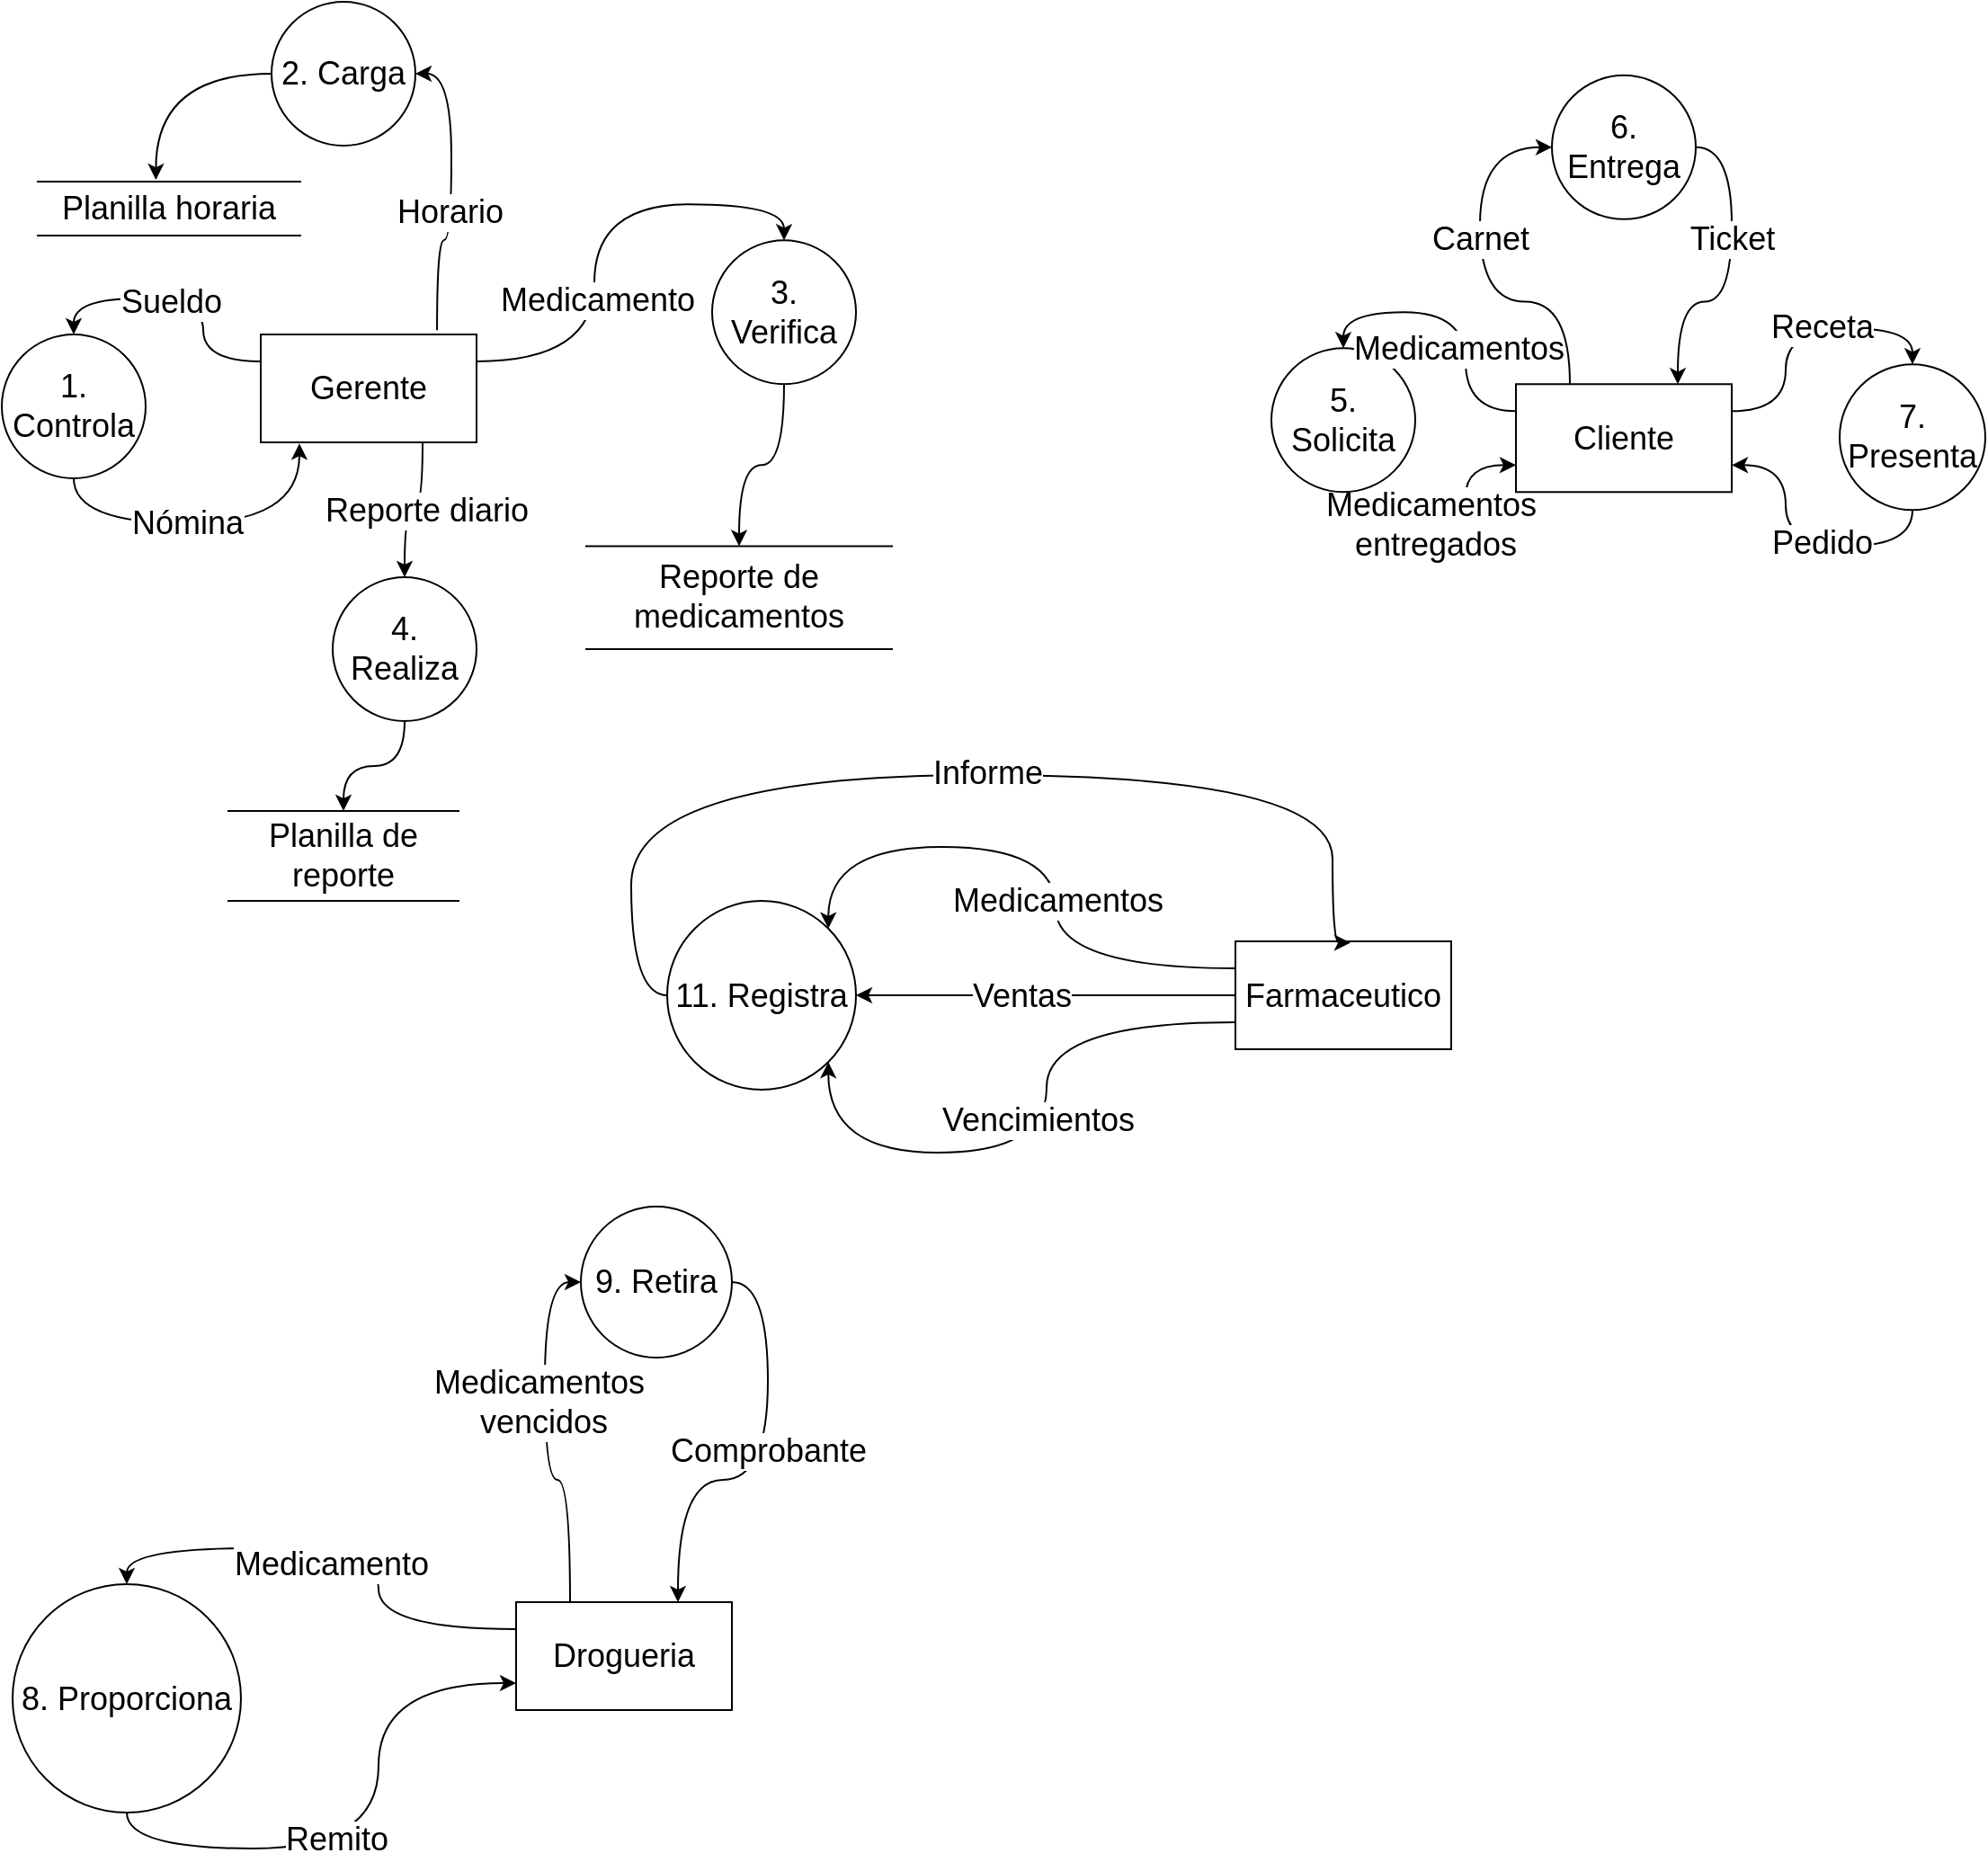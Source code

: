 <mxfile version="24.8.6" pages="2">
  <diagram id="8bPWiTlcKolvTdHzhJPU" name="DFD_Farmacia">
    <mxGraphModel dx="772" dy="419" grid="1" gridSize="10" guides="1" tooltips="1" connect="1" arrows="1" fold="1" page="1" pageScale="1" pageWidth="827" pageHeight="1169" math="0" shadow="0">
      <root>
        <mxCell id="0" />
        <mxCell id="1" parent="0" />
        <mxCell id="YV-PIig6HxP3eE1vPEk6-2" style="edgeStyle=orthogonalEdgeStyle;shape=connector;curved=1;rounded=0;orthogonalLoop=1;jettySize=auto;html=1;exitX=0;exitY=0.25;exitDx=0;exitDy=0;strokeColor=default;align=center;verticalAlign=middle;fontFamily=Helvetica;fontSize=18;fontColor=default;labelBackgroundColor=default;endArrow=classic;entryX=0.5;entryY=0;entryDx=0;entryDy=0;" parent="1" source="YV-PIig6HxP3eE1vPEk6-7" target="YV-PIig6HxP3eE1vPEk6-4" edge="1">
          <mxGeometry relative="1" as="geometry">
            <mxPoint x="144" y="170" as="targetPoint" />
          </mxGeometry>
        </mxCell>
        <mxCell id="YV-PIig6HxP3eE1vPEk6-3" value="Sueldo" style="edgeLabel;html=1;align=center;verticalAlign=middle;resizable=0;points=[];fontFamily=Helvetica;fontSize=18;fontColor=default;labelBackgroundColor=default;" parent="YV-PIig6HxP3eE1vPEk6-2" connectable="0" vertex="1">
          <mxGeometry x="0.07" y="2" relative="1" as="geometry">
            <mxPoint as="offset" />
          </mxGeometry>
        </mxCell>
        <mxCell id="YV-PIig6HxP3eE1vPEk6-4" value="1. Controla" style="ellipse;whiteSpace=wrap;html=1;aspect=fixed;fontSize=18;" parent="1" vertex="1">
          <mxGeometry x="4" y="195" width="80" height="80" as="geometry" />
        </mxCell>
        <mxCell id="YV-PIig6HxP3eE1vPEk6-5" value="2. Carga" style="ellipse;whiteSpace=wrap;html=1;aspect=fixed;fontSize=18;" parent="1" vertex="1">
          <mxGeometry x="154" y="10" width="80" height="80" as="geometry" />
        </mxCell>
        <mxCell id="YV-PIig6HxP3eE1vPEk6-27" style="edgeStyle=orthogonalEdgeStyle;shape=connector;curved=1;rounded=0;orthogonalLoop=1;jettySize=auto;html=1;exitX=0.5;exitY=1;exitDx=0;exitDy=0;entryX=0.5;entryY=0;entryDx=0;entryDy=0;strokeColor=default;align=center;verticalAlign=middle;fontFamily=Helvetica;fontSize=18;fontColor=default;labelBackgroundColor=default;endArrow=classic;" parent="1" source="YV-PIig6HxP3eE1vPEk6-6" target="YV-PIig6HxP3eE1vPEk6-26" edge="1">
          <mxGeometry relative="1" as="geometry" />
        </mxCell>
        <mxCell id="YV-PIig6HxP3eE1vPEk6-6" value="4. Realiza" style="ellipse;whiteSpace=wrap;html=1;aspect=fixed;fontSize=18;" parent="1" vertex="1">
          <mxGeometry x="188" y="330" width="80" height="80" as="geometry" />
        </mxCell>
        <mxCell id="YV-PIig6HxP3eE1vPEk6-22" style="edgeStyle=orthogonalEdgeStyle;shape=connector;curved=1;rounded=0;orthogonalLoop=1;jettySize=auto;html=1;exitX=1;exitY=0.25;exitDx=0;exitDy=0;entryX=0.5;entryY=0;entryDx=0;entryDy=0;strokeColor=default;align=center;verticalAlign=middle;fontFamily=Helvetica;fontSize=18;fontColor=default;labelBackgroundColor=default;endArrow=classic;" parent="1" source="YV-PIig6HxP3eE1vPEk6-7" target="YV-PIig6HxP3eE1vPEk6-8" edge="1">
          <mxGeometry relative="1" as="geometry" />
        </mxCell>
        <mxCell id="YV-PIig6HxP3eE1vPEk6-23" value="Medicamento" style="edgeLabel;html=1;align=center;verticalAlign=middle;resizable=0;points=[];fontFamily=Helvetica;fontSize=18;fontColor=default;labelBackgroundColor=default;" parent="YV-PIig6HxP3eE1vPEk6-22" connectable="0" vertex="1">
          <mxGeometry x="-0.362" y="-2" relative="1" as="geometry">
            <mxPoint x="-1" y="-11" as="offset" />
          </mxGeometry>
        </mxCell>
        <mxCell id="YV-PIig6HxP3eE1vPEk6-24" style="edgeStyle=orthogonalEdgeStyle;shape=connector;curved=1;rounded=0;orthogonalLoop=1;jettySize=auto;html=1;exitX=0.75;exitY=1;exitDx=0;exitDy=0;entryX=0.5;entryY=0;entryDx=0;entryDy=0;strokeColor=default;align=center;verticalAlign=middle;fontFamily=Helvetica;fontSize=18;fontColor=default;labelBackgroundColor=default;endArrow=classic;" parent="1" source="YV-PIig6HxP3eE1vPEk6-7" target="YV-PIig6HxP3eE1vPEk6-6" edge="1">
          <mxGeometry relative="1" as="geometry" />
        </mxCell>
        <mxCell id="YV-PIig6HxP3eE1vPEk6-25" value="Reporte diario" style="edgeLabel;html=1;align=center;verticalAlign=middle;resizable=0;points=[];fontFamily=Helvetica;fontSize=18;fontColor=default;labelBackgroundColor=default;" parent="YV-PIig6HxP3eE1vPEk6-24" connectable="0" vertex="1">
          <mxGeometry x="0.107" y="-2" relative="1" as="geometry">
            <mxPoint x="11" y="2" as="offset" />
          </mxGeometry>
        </mxCell>
        <mxCell id="YV-PIig6HxP3eE1vPEk6-7" value="Gerente" style="rounded=0;whiteSpace=wrap;html=1;fontSize=18;" parent="1" vertex="1">
          <mxGeometry x="148" y="195" width="120" height="60" as="geometry" />
        </mxCell>
        <mxCell id="WtPq1VVU2qWThRhTAuw3-4" style="edgeStyle=orthogonalEdgeStyle;rounded=0;orthogonalLoop=1;jettySize=auto;html=1;exitX=0.5;exitY=1;exitDx=0;exitDy=0;entryX=0.5;entryY=0;entryDx=0;entryDy=0;curved=1;fontSize=18;" parent="1" source="YV-PIig6HxP3eE1vPEk6-8" target="WtPq1VVU2qWThRhTAuw3-3" edge="1">
          <mxGeometry relative="1" as="geometry" />
        </mxCell>
        <mxCell id="YV-PIig6HxP3eE1vPEk6-8" value="3. Verifica" style="ellipse;whiteSpace=wrap;html=1;aspect=fixed;fontSize=18;" parent="1" vertex="1">
          <mxGeometry x="399" y="142.64" width="80" height="80" as="geometry" />
        </mxCell>
        <mxCell id="_czeDnfp9WcagnM8m164-1" style="edgeStyle=orthogonalEdgeStyle;rounded=0;orthogonalLoop=1;jettySize=auto;html=1;exitX=0;exitY=0.25;exitDx=0;exitDy=0;entryX=1;entryY=0;entryDx=0;entryDy=0;curved=1;" edge="1" parent="1" source="YV-PIig6HxP3eE1vPEk6-14" target="-HLmebLIenSybxcBl1Y0-35">
          <mxGeometry relative="1" as="geometry">
            <Array as="points">
              <mxPoint x="590" y="547" />
              <mxPoint x="590" y="480" />
              <mxPoint x="464" y="480" />
            </Array>
          </mxGeometry>
        </mxCell>
        <mxCell id="_czeDnfp9WcagnM8m164-4" value="&lt;font style=&quot;font-size: 18px;&quot;&gt;Medicamentos&lt;/font&gt;" style="edgeLabel;html=1;align=center;verticalAlign=middle;resizable=0;points=[];" vertex="1" connectable="0" parent="_czeDnfp9WcagnM8m164-1">
          <mxGeometry x="0.209" y="4" relative="1" as="geometry">
            <mxPoint x="38" y="26" as="offset" />
          </mxGeometry>
        </mxCell>
        <mxCell id="_czeDnfp9WcagnM8m164-2" style="edgeStyle=orthogonalEdgeStyle;rounded=0;orthogonalLoop=1;jettySize=auto;html=1;exitX=0;exitY=0.75;exitDx=0;exitDy=0;entryX=1;entryY=1;entryDx=0;entryDy=0;curved=1;" edge="1" parent="1" source="YV-PIig6HxP3eE1vPEk6-14" target="-HLmebLIenSybxcBl1Y0-35">
          <mxGeometry relative="1" as="geometry">
            <Array as="points">
              <mxPoint x="585" y="577" />
              <mxPoint x="585" y="650" />
              <mxPoint x="464" y="650" />
            </Array>
          </mxGeometry>
        </mxCell>
        <mxCell id="_czeDnfp9WcagnM8m164-6" value="&lt;font style=&quot;font-size: 18px;&quot;&gt;Vencimientos&lt;/font&gt;" style="edgeLabel;html=1;align=center;verticalAlign=middle;resizable=0;points=[];" vertex="1" connectable="0" parent="_czeDnfp9WcagnM8m164-2">
          <mxGeometry x="-0.038" y="-6" relative="1" as="geometry">
            <mxPoint x="1" y="-9" as="offset" />
          </mxGeometry>
        </mxCell>
        <mxCell id="_czeDnfp9WcagnM8m164-3" style="edgeStyle=orthogonalEdgeStyle;rounded=0;orthogonalLoop=1;jettySize=auto;html=1;exitX=0;exitY=0.5;exitDx=0;exitDy=0;entryX=1;entryY=0.5;entryDx=0;entryDy=0;curved=1;" edge="1" parent="1" source="YV-PIig6HxP3eE1vPEk6-14" target="-HLmebLIenSybxcBl1Y0-35">
          <mxGeometry relative="1" as="geometry" />
        </mxCell>
        <mxCell id="_czeDnfp9WcagnM8m164-5" value="&lt;font style=&quot;font-size: 18px;&quot;&gt;Ventas&lt;/font&gt;" style="edgeLabel;html=1;align=center;verticalAlign=middle;resizable=0;points=[];" vertex="1" connectable="0" parent="_czeDnfp9WcagnM8m164-3">
          <mxGeometry x="0.059" relative="1" as="geometry">
            <mxPoint x="-8" as="offset" />
          </mxGeometry>
        </mxCell>
        <mxCell id="YV-PIig6HxP3eE1vPEk6-14" value="Farmaceutico" style="rounded=0;whiteSpace=wrap;html=1;fontSize=18;" parent="1" vertex="1">
          <mxGeometry x="690" y="532.5" width="120" height="60" as="geometry" />
        </mxCell>
        <mxCell id="YV-PIig6HxP3eE1vPEk6-18" style="edgeStyle=orthogonalEdgeStyle;shape=connector;curved=1;rounded=0;orthogonalLoop=1;jettySize=auto;html=1;exitX=0.817;exitY=-0.039;exitDx=0;exitDy=0;entryX=1;entryY=0.5;entryDx=0;entryDy=0;strokeColor=default;align=center;verticalAlign=middle;fontFamily=Helvetica;fontSize=18;fontColor=default;labelBackgroundColor=default;endArrow=classic;exitPerimeter=0;" parent="1" source="YV-PIig6HxP3eE1vPEk6-7" target="YV-PIig6HxP3eE1vPEk6-5" edge="1">
          <mxGeometry relative="1" as="geometry" />
        </mxCell>
        <mxCell id="YV-PIig6HxP3eE1vPEk6-19" value="Horario" style="edgeLabel;html=1;align=center;verticalAlign=middle;resizable=0;points=[];fontFamily=Helvetica;fontSize=18;fontColor=default;labelBackgroundColor=default;" parent="YV-PIig6HxP3eE1vPEk6-18" connectable="0" vertex="1">
          <mxGeometry x="-0.135" y="1" relative="1" as="geometry">
            <mxPoint as="offset" />
          </mxGeometry>
        </mxCell>
        <mxCell id="YV-PIig6HxP3eE1vPEk6-20" value="Planilla horaria" style="shape=partialRectangle;whiteSpace=wrap;html=1;left=0;right=0;fillColor=none;fontFamily=Helvetica;fontSize=18;fontColor=default;labelBackgroundColor=default;" parent="1" vertex="1">
          <mxGeometry x="24" y="110" width="146" height="30" as="geometry" />
        </mxCell>
        <mxCell id="YV-PIig6HxP3eE1vPEk6-26" value="Planilla de reporte" style="shape=partialRectangle;whiteSpace=wrap;html=1;left=0;right=0;fillColor=none;fontFamily=Helvetica;fontSize=18;fontColor=default;labelBackgroundColor=default;" parent="1" vertex="1">
          <mxGeometry x="130" y="460" width="128" height="50" as="geometry" />
        </mxCell>
        <mxCell id="YV-PIig6HxP3eE1vPEk6-47" style="edgeStyle=orthogonalEdgeStyle;shape=connector;curved=1;rounded=0;orthogonalLoop=1;jettySize=auto;html=1;exitX=0;exitY=0.25;exitDx=0;exitDy=0;strokeColor=default;align=center;verticalAlign=middle;fontFamily=Helvetica;fontSize=18;fontColor=default;labelBackgroundColor=default;endArrow=classic;entryX=0.5;entryY=0;entryDx=0;entryDy=0;" parent="1" source="YV-PIig6HxP3eE1vPEk6-55" target="YV-PIig6HxP3eE1vPEk6-49" edge="1">
          <mxGeometry relative="1" as="geometry">
            <mxPoint x="174" y="520.04" as="targetPoint" />
          </mxGeometry>
        </mxCell>
        <mxCell id="YV-PIig6HxP3eE1vPEk6-48" value="Medicamento" style="edgeLabel;html=1;align=center;verticalAlign=middle;resizable=0;points=[];fontFamily=Helvetica;fontSize=18;fontColor=default;labelBackgroundColor=default;" parent="YV-PIig6HxP3eE1vPEk6-47" connectable="0" vertex="1">
          <mxGeometry x="0.07" y="2" relative="1" as="geometry">
            <mxPoint x="2" y="7" as="offset" />
          </mxGeometry>
        </mxCell>
        <mxCell id="YV-PIig6HxP3eE1vPEk6-49" value="8. Proporciona" style="ellipse;whiteSpace=wrap;html=1;aspect=fixed;fontSize=18;" parent="1" vertex="1">
          <mxGeometry x="10" y="890" width="127" height="127" as="geometry" />
        </mxCell>
        <mxCell id="-HLmebLIenSybxcBl1Y0-60" style="edgeStyle=orthogonalEdgeStyle;shape=connector;curved=1;rounded=0;orthogonalLoop=1;jettySize=auto;html=1;exitX=0.25;exitY=0;exitDx=0;exitDy=0;entryX=0;entryY=0.5;entryDx=0;entryDy=0;strokeColor=default;align=center;verticalAlign=middle;fontFamily=Helvetica;fontSize=18;fontColor=default;labelBackgroundColor=default;endArrow=classic;" parent="1" source="YV-PIig6HxP3eE1vPEk6-55" target="-HLmebLIenSybxcBl1Y0-53" edge="1">
          <mxGeometry relative="1" as="geometry" />
        </mxCell>
        <mxCell id="-HLmebLIenSybxcBl1Y0-61" value="Medicamentos&amp;nbsp;&lt;div style=&quot;font-size: 18px;&quot;&gt;vencidos&lt;/div&gt;" style="edgeLabel;html=1;align=center;verticalAlign=middle;resizable=0;points=[];fontFamily=Helvetica;fontSize=18;fontColor=default;labelBackgroundColor=default;" parent="-HLmebLIenSybxcBl1Y0-60" vertex="1" connectable="0">
          <mxGeometry x="0.183" y="1" relative="1" as="geometry">
            <mxPoint as="offset" />
          </mxGeometry>
        </mxCell>
        <mxCell id="YV-PIig6HxP3eE1vPEk6-55" value="Drogueria" style="rounded=0;whiteSpace=wrap;html=1;fontSize=18;" parent="1" vertex="1">
          <mxGeometry x="290" y="900" width="120" height="60" as="geometry" />
        </mxCell>
        <mxCell id="YV-PIig6HxP3eE1vPEk6-57" style="edgeStyle=orthogonalEdgeStyle;shape=connector;curved=1;rounded=0;orthogonalLoop=1;jettySize=auto;html=1;strokeColor=default;align=center;verticalAlign=middle;fontFamily=Helvetica;fontSize=18;fontColor=default;labelBackgroundColor=default;endArrow=classic;entryX=0;entryY=0.75;entryDx=0;entryDy=0;exitX=0.5;exitY=1;exitDx=0;exitDy=0;" parent="1" source="YV-PIig6HxP3eE1vPEk6-49" target="YV-PIig6HxP3eE1vPEk6-55" edge="1">
          <mxGeometry relative="1" as="geometry">
            <mxPoint x="74.0" y="660" as="targetPoint" />
          </mxGeometry>
        </mxCell>
        <mxCell id="YV-PIig6HxP3eE1vPEk6-58" value="Remito" style="edgeLabel;html=1;align=center;verticalAlign=middle;resizable=0;points=[];fontFamily=Helvetica;fontSize=18;fontColor=default;labelBackgroundColor=default;" parent="YV-PIig6HxP3eE1vPEk6-57" connectable="0" vertex="1">
          <mxGeometry x="-0.225" y="7" relative="1" as="geometry">
            <mxPoint x="9" y="2" as="offset" />
          </mxGeometry>
        </mxCell>
        <mxCell id="WtPq1VVU2qWThRhTAuw3-1" style="edgeStyle=orthogonalEdgeStyle;rounded=0;orthogonalLoop=1;jettySize=auto;html=1;exitX=0.5;exitY=1;exitDx=0;exitDy=0;entryX=0.179;entryY=1.011;entryDx=0;entryDy=0;entryPerimeter=0;curved=1;fontSize=18;" parent="1" source="YV-PIig6HxP3eE1vPEk6-4" target="YV-PIig6HxP3eE1vPEk6-7" edge="1">
          <mxGeometry relative="1" as="geometry">
            <Array as="points">
              <mxPoint x="44" y="300" />
              <mxPoint x="170" y="300" />
            </Array>
          </mxGeometry>
        </mxCell>
        <mxCell id="WtPq1VVU2qWThRhTAuw3-2" value="Nómina" style="edgeLabel;html=1;align=center;verticalAlign=middle;resizable=0;points=[];fontSize=18;" parent="WtPq1VVU2qWThRhTAuw3-1" vertex="1" connectable="0">
          <mxGeometry x="-0.104" relative="1" as="geometry">
            <mxPoint as="offset" />
          </mxGeometry>
        </mxCell>
        <mxCell id="WtPq1VVU2qWThRhTAuw3-3" value="Reporte de medicamentos" style="shape=partialRectangle;whiteSpace=wrap;html=1;left=0;right=0;fillColor=none;fontFamily=Helvetica;fontSize=18;fontColor=default;labelBackgroundColor=default;" parent="1" vertex="1">
          <mxGeometry x="329" y="312.71" width="170" height="57.29" as="geometry" />
        </mxCell>
        <mxCell id="-HLmebLIenSybxcBl1Y0-17" style="edgeStyle=orthogonalEdgeStyle;shape=connector;curved=1;rounded=0;orthogonalLoop=1;jettySize=auto;html=1;exitX=0.5;exitY=1;exitDx=0;exitDy=0;entryX=1;entryY=0.75;entryDx=0;entryDy=0;strokeColor=default;align=center;verticalAlign=middle;fontFamily=Helvetica;fontSize=18;fontColor=default;labelBackgroundColor=default;endArrow=classic;" parent="1" source="-HLmebLIenSybxcBl1Y0-19" target="-HLmebLIenSybxcBl1Y0-29" edge="1">
          <mxGeometry relative="1" as="geometry" />
        </mxCell>
        <mxCell id="-HLmebLIenSybxcBl1Y0-18" value="Pedido" style="edgeLabel;html=1;align=center;verticalAlign=middle;resizable=0;points=[];fontFamily=Helvetica;fontSize=18;fontColor=default;labelBackgroundColor=default;" parent="-HLmebLIenSybxcBl1Y0-17" vertex="1" connectable="0">
          <mxGeometry x="-0.071" y="-2" relative="1" as="geometry">
            <mxPoint x="6" as="offset" />
          </mxGeometry>
        </mxCell>
        <mxCell id="-HLmebLIenSybxcBl1Y0-19" value="7. Presenta" style="ellipse;whiteSpace=wrap;html=1;aspect=fixed;fontSize=18;" parent="1" vertex="1">
          <mxGeometry x="1026" y="211.64" width="81" height="81" as="geometry" />
        </mxCell>
        <mxCell id="-HLmebLIenSybxcBl1Y0-20" style="edgeStyle=orthogonalEdgeStyle;shape=connector;curved=1;rounded=0;orthogonalLoop=1;jettySize=auto;html=1;exitX=0.5;exitY=1;exitDx=0;exitDy=0;entryX=0;entryY=0.75;entryDx=0;entryDy=0;strokeColor=default;align=center;verticalAlign=middle;fontFamily=Helvetica;fontSize=18;fontColor=default;labelBackgroundColor=default;endArrow=classic;" parent="1" source="-HLmebLIenSybxcBl1Y0-22" target="-HLmebLIenSybxcBl1Y0-29" edge="1">
          <mxGeometry relative="1" as="geometry" />
        </mxCell>
        <mxCell id="-HLmebLIenSybxcBl1Y0-21" value="Medicamentos&amp;nbsp;&lt;div style=&quot;font-size: 18px;&quot;&gt;entregados&lt;/div&gt;" style="edgeLabel;html=1;align=center;verticalAlign=middle;resizable=0;points=[];fontFamily=Helvetica;fontSize=18;fontColor=default;labelBackgroundColor=default;" parent="-HLmebLIenSybxcBl1Y0-20" vertex="1" connectable="0">
          <mxGeometry x="-0.298" y="3" relative="1" as="geometry">
            <mxPoint x="18" y="1" as="offset" />
          </mxGeometry>
        </mxCell>
        <mxCell id="-HLmebLIenSybxcBl1Y0-22" value="5. Solicita" style="ellipse;whiteSpace=wrap;html=1;aspect=fixed;fontSize=18;" parent="1" vertex="1">
          <mxGeometry x="710" y="202.64" width="80" height="80" as="geometry" />
        </mxCell>
        <mxCell id="-HLmebLIenSybxcBl1Y0-23" style="edgeStyle=orthogonalEdgeStyle;shape=connector;curved=1;rounded=0;orthogonalLoop=1;jettySize=auto;html=1;exitX=0;exitY=0.25;exitDx=0;exitDy=0;entryX=0.5;entryY=0;entryDx=0;entryDy=0;strokeColor=default;align=center;verticalAlign=middle;fontFamily=Helvetica;fontSize=18;fontColor=default;labelBackgroundColor=default;endArrow=classic;" parent="1" source="-HLmebLIenSybxcBl1Y0-29" target="-HLmebLIenSybxcBl1Y0-22" edge="1">
          <mxGeometry relative="1" as="geometry" />
        </mxCell>
        <mxCell id="-HLmebLIenSybxcBl1Y0-24" value="Medicamentos" style="edgeLabel;html=1;align=center;verticalAlign=middle;resizable=0;points=[];fontFamily=Helvetica;fontSize=18;fontColor=default;labelBackgroundColor=default;" parent="-HLmebLIenSybxcBl1Y0-23" vertex="1" connectable="0">
          <mxGeometry x="0.265" y="1" relative="1" as="geometry">
            <mxPoint x="21" y="19" as="offset" />
          </mxGeometry>
        </mxCell>
        <mxCell id="-HLmebLIenSybxcBl1Y0-25" style="edgeStyle=orthogonalEdgeStyle;shape=connector;curved=1;rounded=0;orthogonalLoop=1;jettySize=auto;html=1;exitX=0.25;exitY=0;exitDx=0;exitDy=0;entryX=0;entryY=0.5;entryDx=0;entryDy=0;strokeColor=default;align=center;verticalAlign=middle;fontFamily=Helvetica;fontSize=18;fontColor=default;labelBackgroundColor=default;endArrow=classic;" parent="1" source="-HLmebLIenSybxcBl1Y0-29" target="-HLmebLIenSybxcBl1Y0-32" edge="1">
          <mxGeometry relative="1" as="geometry" />
        </mxCell>
        <mxCell id="-HLmebLIenSybxcBl1Y0-26" value="Carnet" style="edgeLabel;html=1;align=center;verticalAlign=middle;resizable=0;points=[];fontFamily=Helvetica;fontSize=18;fontColor=default;labelBackgroundColor=default;" parent="-HLmebLIenSybxcBl1Y0-25" vertex="1" connectable="0">
          <mxGeometry x="-0.008" y="-3" relative="1" as="geometry">
            <mxPoint x="-3" y="-21" as="offset" />
          </mxGeometry>
        </mxCell>
        <mxCell id="-HLmebLIenSybxcBl1Y0-27" style="edgeStyle=orthogonalEdgeStyle;shape=connector;curved=1;rounded=0;orthogonalLoop=1;jettySize=auto;html=1;exitX=1;exitY=0.25;exitDx=0;exitDy=0;entryX=0.5;entryY=0;entryDx=0;entryDy=0;strokeColor=default;align=center;verticalAlign=middle;fontFamily=Helvetica;fontSize=18;fontColor=default;labelBackgroundColor=default;endArrow=classic;" parent="1" source="-HLmebLIenSybxcBl1Y0-29" target="-HLmebLIenSybxcBl1Y0-19" edge="1">
          <mxGeometry relative="1" as="geometry" />
        </mxCell>
        <mxCell id="-HLmebLIenSybxcBl1Y0-28" value="Receta" style="edgeLabel;html=1;align=center;verticalAlign=middle;resizable=0;points=[];fontFamily=Helvetica;fontSize=18;fontColor=default;labelBackgroundColor=default;" parent="-HLmebLIenSybxcBl1Y0-27" vertex="1" connectable="0">
          <mxGeometry x="-0.224" y="-3" relative="1" as="geometry">
            <mxPoint x="17" y="-12" as="offset" />
          </mxGeometry>
        </mxCell>
        <mxCell id="-HLmebLIenSybxcBl1Y0-29" value="Cliente" style="rounded=0;whiteSpace=wrap;html=1;fontSize=18;" parent="1" vertex="1">
          <mxGeometry x="846" y="222.64" width="120" height="60" as="geometry" />
        </mxCell>
        <mxCell id="-HLmebLIenSybxcBl1Y0-30" style="edgeStyle=orthogonalEdgeStyle;shape=connector;curved=1;rounded=0;orthogonalLoop=1;jettySize=auto;html=1;exitX=1;exitY=0.5;exitDx=0;exitDy=0;strokeColor=default;align=center;verticalAlign=middle;fontFamily=Helvetica;fontSize=18;fontColor=default;labelBackgroundColor=default;endArrow=classic;entryX=0.75;entryY=0;entryDx=0;entryDy=0;" parent="1" source="-HLmebLIenSybxcBl1Y0-32" target="-HLmebLIenSybxcBl1Y0-29" edge="1">
          <mxGeometry relative="1" as="geometry">
            <mxPoint x="1005.5" y="222.64" as="targetPoint" />
          </mxGeometry>
        </mxCell>
        <mxCell id="-HLmebLIenSybxcBl1Y0-31" value="Ticket" style="edgeLabel;html=1;align=center;verticalAlign=middle;resizable=0;points=[];fontFamily=Helvetica;fontSize=18;fontColor=default;labelBackgroundColor=default;" parent="-HLmebLIenSybxcBl1Y0-30" vertex="1" connectable="0">
          <mxGeometry x="0.042" relative="1" as="geometry">
            <mxPoint y="-24" as="offset" />
          </mxGeometry>
        </mxCell>
        <mxCell id="-HLmebLIenSybxcBl1Y0-32" value="6. Entrega" style="ellipse;whiteSpace=wrap;html=1;aspect=fixed;fontSize=18;" parent="1" vertex="1">
          <mxGeometry x="866" y="50.93" width="80" height="80" as="geometry" />
        </mxCell>
        <mxCell id="-HLmebLIenSybxcBl1Y0-35" value="11. Registra" style="ellipse;whiteSpace=wrap;html=1;aspect=fixed;fontSize=18;" parent="1" vertex="1">
          <mxGeometry x="374" y="510" width="105" height="105" as="geometry" />
        </mxCell>
        <mxCell id="-HLmebLIenSybxcBl1Y0-57" style="edgeStyle=orthogonalEdgeStyle;shape=connector;curved=1;rounded=0;orthogonalLoop=1;jettySize=auto;html=1;exitX=1;exitY=0.5;exitDx=0;exitDy=0;entryX=0.75;entryY=0;entryDx=0;entryDy=0;strokeColor=default;align=center;verticalAlign=middle;fontFamily=Helvetica;fontSize=18;fontColor=default;labelBackgroundColor=default;endArrow=classic;" parent="1" source="-HLmebLIenSybxcBl1Y0-53" target="YV-PIig6HxP3eE1vPEk6-55" edge="1">
          <mxGeometry relative="1" as="geometry" />
        </mxCell>
        <mxCell id="-HLmebLIenSybxcBl1Y0-58" value="Comprobante" style="edgeLabel;html=1;align=center;verticalAlign=middle;resizable=0;points=[];fontFamily=Helvetica;fontSize=18;fontColor=default;labelBackgroundColor=default;" parent="-HLmebLIenSybxcBl1Y0-57" vertex="1" connectable="0">
          <mxGeometry x="-0.082" relative="1" as="geometry">
            <mxPoint as="offset" />
          </mxGeometry>
        </mxCell>
        <mxCell id="-HLmebLIenSybxcBl1Y0-53" value="9. Retira" style="ellipse;whiteSpace=wrap;html=1;aspect=fixed;fontSize=18;" parent="1" vertex="1">
          <mxGeometry x="326" y="680" width="84" height="84" as="geometry" />
        </mxCell>
        <mxCell id="_czeDnfp9WcagnM8m164-7" style="edgeStyle=orthogonalEdgeStyle;rounded=0;orthogonalLoop=1;jettySize=auto;html=1;exitX=0;exitY=0.5;exitDx=0;exitDy=0;entryX=0.533;entryY=0.013;entryDx=0;entryDy=0;entryPerimeter=0;curved=1;" edge="1" parent="1" source="-HLmebLIenSybxcBl1Y0-35" target="YV-PIig6HxP3eE1vPEk6-14">
          <mxGeometry relative="1" as="geometry">
            <Array as="points">
              <mxPoint x="354" y="563" />
              <mxPoint x="354" y="440" />
              <mxPoint x="744" y="440" />
            </Array>
          </mxGeometry>
        </mxCell>
        <mxCell id="_czeDnfp9WcagnM8m164-8" value="&lt;span style=&quot;font-size: 18px;&quot;&gt;Informe&lt;/span&gt;" style="edgeLabel;html=1;align=center;verticalAlign=middle;resizable=0;points=[];" vertex="1" connectable="0" parent="_czeDnfp9WcagnM8m164-7">
          <mxGeometry x="0.069" y="1" relative="1" as="geometry">
            <mxPoint as="offset" />
          </mxGeometry>
        </mxCell>
        <mxCell id="_czeDnfp9WcagnM8m164-9" style="edgeStyle=orthogonalEdgeStyle;rounded=0;orthogonalLoop=1;jettySize=auto;html=1;exitX=0;exitY=0.5;exitDx=0;exitDy=0;entryX=0.45;entryY=-0.033;entryDx=0;entryDy=0;entryPerimeter=0;curved=1;" edge="1" parent="1" source="YV-PIig6HxP3eE1vPEk6-5" target="YV-PIig6HxP3eE1vPEk6-20">
          <mxGeometry relative="1" as="geometry" />
        </mxCell>
      </root>
    </mxGraphModel>
  </diagram>
  <diagram id="hfL9VkpcNAfhfD8cQorw" name="DER_Farmacia">
    <mxGraphModel dx="1042" dy="565" grid="1" gridSize="10" guides="1" tooltips="1" connect="1" arrows="1" fold="1" page="1" pageScale="1" pageWidth="827" pageHeight="1169" math="0" shadow="0">
      <root>
        <mxCell id="0" />
        <mxCell id="1" parent="0" />
        <mxCell id="zKrqzVpvnBBqY-nF42Q9-30" style="edgeStyle=orthogonalEdgeStyle;rounded=0;orthogonalLoop=1;jettySize=auto;html=1;entryX=0.36;entryY=1.024;entryDx=0;entryDy=0;entryPerimeter=0;" edge="1" parent="1" source="PA_TCz9xRh9xSV_oXa-k-13" target="PA_TCz9xRh9xSV_oXa-k-2">
          <mxGeometry relative="1" as="geometry">
            <Array as="points">
              <mxPoint x="290" y="238" />
              <mxPoint x="286" y="238" />
            </Array>
          </mxGeometry>
        </mxCell>
        <mxCell id="zKrqzVpvnBBqY-nF42Q9-23" value="" style="rounded=0;whiteSpace=wrap;html=1;" vertex="1" parent="1">
          <mxGeometry x="450" y="350" width="90" height="40" as="geometry" />
        </mxCell>
        <mxCell id="zKrqzVpvnBBqY-nF42Q9-16" style="edgeStyle=orthogonalEdgeStyle;rounded=0;orthogonalLoop=1;jettySize=auto;html=1;exitX=0.5;exitY=1;exitDx=0;exitDy=0;entryX=0.373;entryY=0.073;entryDx=0;entryDy=0;entryPerimeter=0;" edge="1" parent="1" source="PA_TCz9xRh9xSV_oXa-k-8" target="uQWyk7mKVvRFVSpA66os-1">
          <mxGeometry relative="1" as="geometry" />
        </mxCell>
        <mxCell id="zKrqzVpvnBBqY-nF42Q9-15" value="" style="rhombus;whiteSpace=wrap;html=1;" vertex="1" parent="1">
          <mxGeometry x="260" y="480" width="60" height="60" as="geometry" />
        </mxCell>
        <mxCell id="uQWyk7mKVvRFVSpA66os-4" value="" style="rounded=0;whiteSpace=wrap;html=1;" parent="1" vertex="1">
          <mxGeometry x="265" y="595" width="70" height="30" as="geometry" />
        </mxCell>
        <mxCell id="X5R0ymO6Hlq577S1Xbkf-3" style="edgeStyle=orthogonalEdgeStyle;rounded=0;orthogonalLoop=1;jettySize=auto;html=1;exitX=1;exitY=0.5;exitDx=0;exitDy=0;entryX=0;entryY=0.5;entryDx=0;entryDy=0;" parent="1" source="PA_TCz9xRh9xSV_oXa-k-1" target="PA_TCz9xRh9xSV_oXa-k-2" edge="1">
          <mxGeometry relative="1" as="geometry" />
        </mxCell>
        <mxCell id="PA_TCz9xRh9xSV_oXa-k-1" value="" style="rounded=0;whiteSpace=wrap;html=1;" parent="1" vertex="1">
          <mxGeometry x="30" y="70" width="100" height="50" as="geometry" />
        </mxCell>
        <mxCell id="PA_TCz9xRh9xSV_oXa-k-2" value="" style="rounded=0;whiteSpace=wrap;html=1;" parent="1" vertex="1">
          <mxGeometry x="250" y="70" width="100" height="50" as="geometry" />
        </mxCell>
        <mxCell id="X5R0ymO6Hlq577S1Xbkf-2" style="edgeStyle=orthogonalEdgeStyle;rounded=0;orthogonalLoop=1;jettySize=auto;html=1;exitX=0;exitY=0.5;exitDx=0;exitDy=0;entryX=1;entryY=0.5;entryDx=0;entryDy=0;" parent="1" source="PA_TCz9xRh9xSV_oXa-k-3" target="PA_TCz9xRh9xSV_oXa-k-2" edge="1">
          <mxGeometry relative="1" as="geometry" />
        </mxCell>
        <mxCell id="PA_TCz9xRh9xSV_oXa-k-3" value="" style="rounded=0;whiteSpace=wrap;html=1;" parent="1" vertex="1">
          <mxGeometry x="470" y="70" width="100" height="50" as="geometry" />
        </mxCell>
        <mxCell id="PA_TCz9xRh9xSV_oXa-k-36" style="edgeStyle=orthogonalEdgeStyle;rounded=0;orthogonalLoop=1;jettySize=auto;html=1;exitX=0;exitY=0.5;exitDx=0;exitDy=0;entryX=1;entryY=0.5;entryDx=0;entryDy=0;" parent="1" source="PA_TCz9xRh9xSV_oXa-k-4" target="PA_TCz9xRh9xSV_oXa-k-3" edge="1">
          <mxGeometry relative="1" as="geometry" />
        </mxCell>
        <mxCell id="PA_TCz9xRh9xSV_oXa-k-4" value="" style="rounded=0;whiteSpace=wrap;html=1;" parent="1" vertex="1">
          <mxGeometry x="700" y="70" width="110" height="50" as="geometry" />
        </mxCell>
        <mxCell id="PA_TCz9xRh9xSV_oXa-k-5" value="" style="rhombus;whiteSpace=wrap;html=1;" parent="1" vertex="1">
          <mxGeometry x="170" y="70" width="50" height="50" as="geometry" />
        </mxCell>
        <mxCell id="PA_TCz9xRh9xSV_oXa-k-6" value="" style="rhombus;whiteSpace=wrap;html=1;" parent="1" vertex="1">
          <mxGeometry x="384" y="70" width="56" height="50" as="geometry" />
        </mxCell>
        <mxCell id="PA_TCz9xRh9xSV_oXa-k-7" value="" style="rhombus;whiteSpace=wrap;html=1;" parent="1" vertex="1">
          <mxGeometry x="610" y="70" width="60" height="55" as="geometry" />
        </mxCell>
        <mxCell id="zKrqzVpvnBBqY-nF42Q9-26" style="edgeStyle=orthogonalEdgeStyle;rounded=0;orthogonalLoop=1;jettySize=auto;html=1;exitX=1;exitY=0.5;exitDx=0;exitDy=0;entryX=0;entryY=0.5;entryDx=0;entryDy=0;" edge="1" parent="1" source="PA_TCz9xRh9xSV_oXa-k-8" target="zKrqzVpvnBBqY-nF42Q9-23">
          <mxGeometry relative="1" as="geometry" />
        </mxCell>
        <mxCell id="PA_TCz9xRh9xSV_oXa-k-8" value="" style="rounded=0;whiteSpace=wrap;html=1;" parent="1" vertex="1">
          <mxGeometry x="240" y="340" width="100" height="60" as="geometry" />
        </mxCell>
        <mxCell id="PA_TCz9xRh9xSV_oXa-k-9" value="Cliente" style="text;html=1;align=center;verticalAlign=middle;whiteSpace=wrap;rounded=0;fontSize=14;" parent="1" vertex="1">
          <mxGeometry x="45" y="75" width="70" height="35" as="geometry" />
        </mxCell>
        <mxCell id="PA_TCz9xRh9xSV_oXa-k-10" value="Medicamento" style="text;html=1;align=center;verticalAlign=middle;whiteSpace=wrap;rounded=0;fontSize=14;" parent="1" vertex="1">
          <mxGeometry x="270" y="80" width="60" height="30" as="geometry" />
        </mxCell>
        <mxCell id="PA_TCz9xRh9xSV_oXa-k-11" value="Farmaceutico" style="text;html=1;align=center;verticalAlign=middle;whiteSpace=wrap;rounded=0;fontSize=14;" parent="1" vertex="1">
          <mxGeometry x="490" y="77.5" width="60" height="30" as="geometry" />
        </mxCell>
        <mxCell id="PA_TCz9xRh9xSV_oXa-k-12" value="Gerente" style="text;html=1;align=center;verticalAlign=middle;whiteSpace=wrap;rounded=0;fontSize=14;" parent="1" vertex="1">
          <mxGeometry x="725" y="80" width="60" height="30" as="geometry" />
        </mxCell>
        <mxCell id="PA_TCz9xRh9xSV_oXa-k-13" value="Drogueria" style="text;html=1;align=center;verticalAlign=middle;whiteSpace=wrap;rounded=0;fontSize=14;" parent="1" vertex="1">
          <mxGeometry x="260" y="355" width="60" height="30" as="geometry" />
        </mxCell>
        <mxCell id="PA_TCz9xRh9xSV_oXa-k-25" value="" style="rhombus;whiteSpace=wrap;html=1;" parent="1" vertex="1">
          <mxGeometry x="250" y="200" width="80" height="80" as="geometry" />
        </mxCell>
        <mxCell id="PA_TCz9xRh9xSV_oXa-k-26" value="Compra" style="text;html=1;align=center;verticalAlign=middle;whiteSpace=wrap;rounded=0;fontSize=10;" parent="1" vertex="1">
          <mxGeometry x="165" y="80" width="60" height="30" as="geometry" />
        </mxCell>
        <mxCell id="PA_TCz9xRh9xSV_oXa-k-28" value="Entrega" style="text;html=1;align=center;verticalAlign=middle;whiteSpace=wrap;rounded=0;fontSize=11;" parent="1" vertex="1">
          <mxGeometry x="382" y="80" width="60" height="30" as="geometry" />
        </mxCell>
        <mxCell id="PA_TCz9xRh9xSV_oXa-k-29" value="Controla" style="text;html=1;align=center;verticalAlign=middle;whiteSpace=wrap;rounded=0;fontSize=11;" parent="1" vertex="1">
          <mxGeometry x="610" y="80" width="60" height="30" as="geometry" />
        </mxCell>
        <mxCell id="PA_TCz9xRh9xSV_oXa-k-30" value="Suministra" style="text;html=1;align=center;verticalAlign=middle;whiteSpace=wrap;rounded=0;fontSize=12;" parent="1" vertex="1">
          <mxGeometry x="260" y="225" width="60" height="30" as="geometry" />
        </mxCell>
        <mxCell id="PA_TCz9xRh9xSV_oXa-k-31" value="" style="rounded=0;whiteSpace=wrap;html=1;" parent="1" vertex="1">
          <mxGeometry x="45" y="260" width="90" height="40" as="geometry" />
        </mxCell>
        <mxCell id="PA_TCz9xRh9xSV_oXa-k-32" value="Ticket&lt;div&gt;Fiscal&lt;/div&gt;" style="text;html=1;align=center;verticalAlign=middle;whiteSpace=wrap;rounded=0;" parent="1" vertex="1">
          <mxGeometry x="60" y="265" width="60" height="30" as="geometry" />
        </mxCell>
        <mxCell id="uQWyk7mKVvRFVSpA66os-1" value="Factura" style="text;html=1;align=center;verticalAlign=middle;whiteSpace=wrap;rounded=0;" parent="1" vertex="1">
          <mxGeometry x="270" y="595" width="60" height="30" as="geometry" />
        </mxCell>
        <mxCell id="X5R0ymO6Hlq577S1Xbkf-4" style="edgeStyle=orthogonalEdgeStyle;rounded=0;orthogonalLoop=1;jettySize=auto;html=1;exitX=0.5;exitY=1;exitDx=0;exitDy=0;entryX=0.434;entryY=-0.068;entryDx=0;entryDy=0;entryPerimeter=0;" parent="1" edge="1">
          <mxGeometry relative="1" as="geometry">
            <mxPoint x="85.44" y="120" as="sourcePoint" />
            <mxPoint x="84.5" y="257.28" as="targetPoint" />
            <Array as="points">
              <mxPoint x="85.44" y="180" />
              <mxPoint x="84.44" y="180" />
            </Array>
          </mxGeometry>
        </mxCell>
        <mxCell id="zKrqzVpvnBBqY-nF42Q9-1" value="1" style="text;html=1;align=center;verticalAlign=middle;whiteSpace=wrap;rounded=0;" vertex="1" parent="1">
          <mxGeometry x="120" y="70" width="50" height="20" as="geometry" />
        </mxCell>
        <mxCell id="zKrqzVpvnBBqY-nF42Q9-5" value="N" style="text;html=1;align=center;verticalAlign=middle;whiteSpace=wrap;rounded=0;" vertex="1" parent="1">
          <mxGeometry x="210" y="65" width="60" height="30" as="geometry" />
        </mxCell>
        <mxCell id="zKrqzVpvnBBqY-nF42Q9-7" value="N" style="text;html=1;align=center;verticalAlign=middle;whiteSpace=wrap;rounded=0;" vertex="1" parent="1">
          <mxGeometry x="280" y="130" width="60" height="30" as="geometry" />
        </mxCell>
        <mxCell id="zKrqzVpvnBBqY-nF42Q9-8" value="1" style="text;html=1;align=center;verticalAlign=middle;whiteSpace=wrap;rounded=0;" vertex="1" parent="1">
          <mxGeometry x="660" y="65" width="60" height="30" as="geometry" />
        </mxCell>
        <mxCell id="zKrqzVpvnBBqY-nF42Q9-9" value="N" style="text;html=1;align=center;verticalAlign=middle;whiteSpace=wrap;rounded=0;" vertex="1" parent="1">
          <mxGeometry x="555" y="70" width="60" height="30" as="geometry" />
        </mxCell>
        <mxCell id="zKrqzVpvnBBqY-nF42Q9-10" value="1" style="text;html=1;align=center;verticalAlign=middle;whiteSpace=wrap;rounded=0;" vertex="1" parent="1">
          <mxGeometry x="430" y="65" width="60" height="30" as="geometry" />
        </mxCell>
        <mxCell id="zKrqzVpvnBBqY-nF42Q9-11" value="N" style="text;html=1;align=center;verticalAlign=middle;whiteSpace=wrap;rounded=0;" vertex="1" parent="1">
          <mxGeometry x="340" y="65" width="60" height="30" as="geometry" />
        </mxCell>
        <mxCell id="zKrqzVpvnBBqY-nF42Q9-12" value="" style="rhombus;whiteSpace=wrap;html=1;" vertex="1" parent="1">
          <mxGeometry x="57.5" y="160" width="55" height="50" as="geometry" />
        </mxCell>
        <mxCell id="zKrqzVpvnBBqY-nF42Q9-13" value="Recibe" style="text;html=1;align=center;verticalAlign=middle;whiteSpace=wrap;rounded=0;fontSize=10;" vertex="1" parent="1">
          <mxGeometry x="55" y="170" width="60" height="30" as="geometry" />
        </mxCell>
        <mxCell id="zKrqzVpvnBBqY-nF42Q9-14" value="Emitir" style="text;html=1;align=center;verticalAlign=middle;whiteSpace=wrap;rounded=0;" vertex="1" parent="1">
          <mxGeometry x="260" y="495" width="60" height="30" as="geometry" />
        </mxCell>
        <mxCell id="zKrqzVpvnBBqY-nF42Q9-17" value="1" style="text;html=1;align=center;verticalAlign=middle;whiteSpace=wrap;rounded=0;" vertex="1" parent="1">
          <mxGeometry x="75" y="120" width="60" height="30" as="geometry" />
        </mxCell>
        <mxCell id="zKrqzVpvnBBqY-nF42Q9-18" value="1" style="text;html=1;align=center;verticalAlign=middle;whiteSpace=wrap;rounded=0;" vertex="1" parent="1">
          <mxGeometry x="75" y="230" width="60" height="30" as="geometry" />
        </mxCell>
        <mxCell id="zKrqzVpvnBBqY-nF42Q9-19" value="1" style="text;html=1;align=center;verticalAlign=middle;whiteSpace=wrap;rounded=0;" vertex="1" parent="1">
          <mxGeometry x="290" y="400" width="60" height="30" as="geometry" />
        </mxCell>
        <mxCell id="zKrqzVpvnBBqY-nF42Q9-20" value="1" style="text;html=1;align=center;verticalAlign=middle;whiteSpace=wrap;rounded=0;" vertex="1" parent="1">
          <mxGeometry x="290" y="560" width="60" height="30" as="geometry" />
        </mxCell>
        <mxCell id="zKrqzVpvnBBqY-nF42Q9-22" value="Medicamentos&lt;div&gt;Vencidos&lt;/div&gt;" style="text;html=1;align=center;verticalAlign=middle;whiteSpace=wrap;rounded=0;" vertex="1" parent="1">
          <mxGeometry x="465" y="355" width="60" height="30" as="geometry" />
        </mxCell>
        <mxCell id="zKrqzVpvnBBqY-nF42Q9-24" value="" style="rhombus;whiteSpace=wrap;html=1;" vertex="1" parent="1">
          <mxGeometry x="370" y="345" width="50" height="50" as="geometry" />
        </mxCell>
        <mxCell id="zKrqzVpvnBBqY-nF42Q9-27" value="Retira" style="text;html=1;align=center;verticalAlign=middle;whiteSpace=wrap;rounded=0;fontSize=11;" vertex="1" parent="1">
          <mxGeometry x="365" y="355" width="60" height="30" as="geometry" />
        </mxCell>
        <mxCell id="zKrqzVpvnBBqY-nF42Q9-28" value="1" style="text;html=1;align=center;verticalAlign=middle;whiteSpace=wrap;rounded=0;" vertex="1" parent="1">
          <mxGeometry x="320" y="345" width="60" height="30" as="geometry" />
        </mxCell>
        <mxCell id="zKrqzVpvnBBqY-nF42Q9-29" value="N" style="text;html=1;align=center;verticalAlign=middle;whiteSpace=wrap;rounded=0;" vertex="1" parent="1">
          <mxGeometry x="405" y="345" width="60" height="30" as="geometry" />
        </mxCell>
        <mxCell id="zKrqzVpvnBBqY-nF42Q9-31" value="1" style="text;html=1;align=center;verticalAlign=middle;whiteSpace=wrap;rounded=0;" vertex="1" parent="1">
          <mxGeometry x="275" y="310" width="60" height="30" as="geometry" />
        </mxCell>
      </root>
    </mxGraphModel>
  </diagram>
</mxfile>
